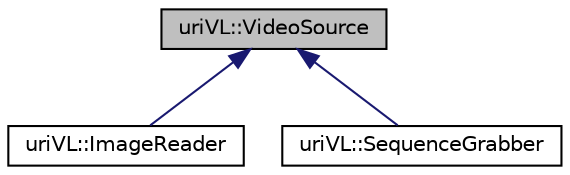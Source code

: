 digraph "uriVL::VideoSource"
{
  edge [fontname="Helvetica",fontsize="10",labelfontname="Helvetica",labelfontsize="10"];
  node [fontname="Helvetica",fontsize="10",shape=record];
  Node1 [label="uriVL::VideoSource",height=0.2,width=0.4,color="black", fillcolor="grey75", style="filled", fontcolor="black"];
  Node1 -> Node2 [dir="back",color="midnightblue",fontsize="10",style="solid",fontname="Helvetica"];
  Node2 [label="uriVL::ImageReader",height=0.2,width=0.4,color="black", fillcolor="white", style="filled",URL="$classuriVL_1_1ImageReader.html",tooltip="ImageReader objects read a raster image from an image file specified either by its file path or FSSpe..."];
  Node1 -> Node3 [dir="back",color="midnightblue",fontsize="10",style="solid",fontname="Helvetica"];
  Node3 [label="uriVL::SequenceGrabber",height=0.2,width=0.4,color="black", fillcolor="white", style="filled",URL="$classuriVL_1_1SequenceGrabber.html",tooltip="Class that handles the reading of video data from a live video source. "];
}
